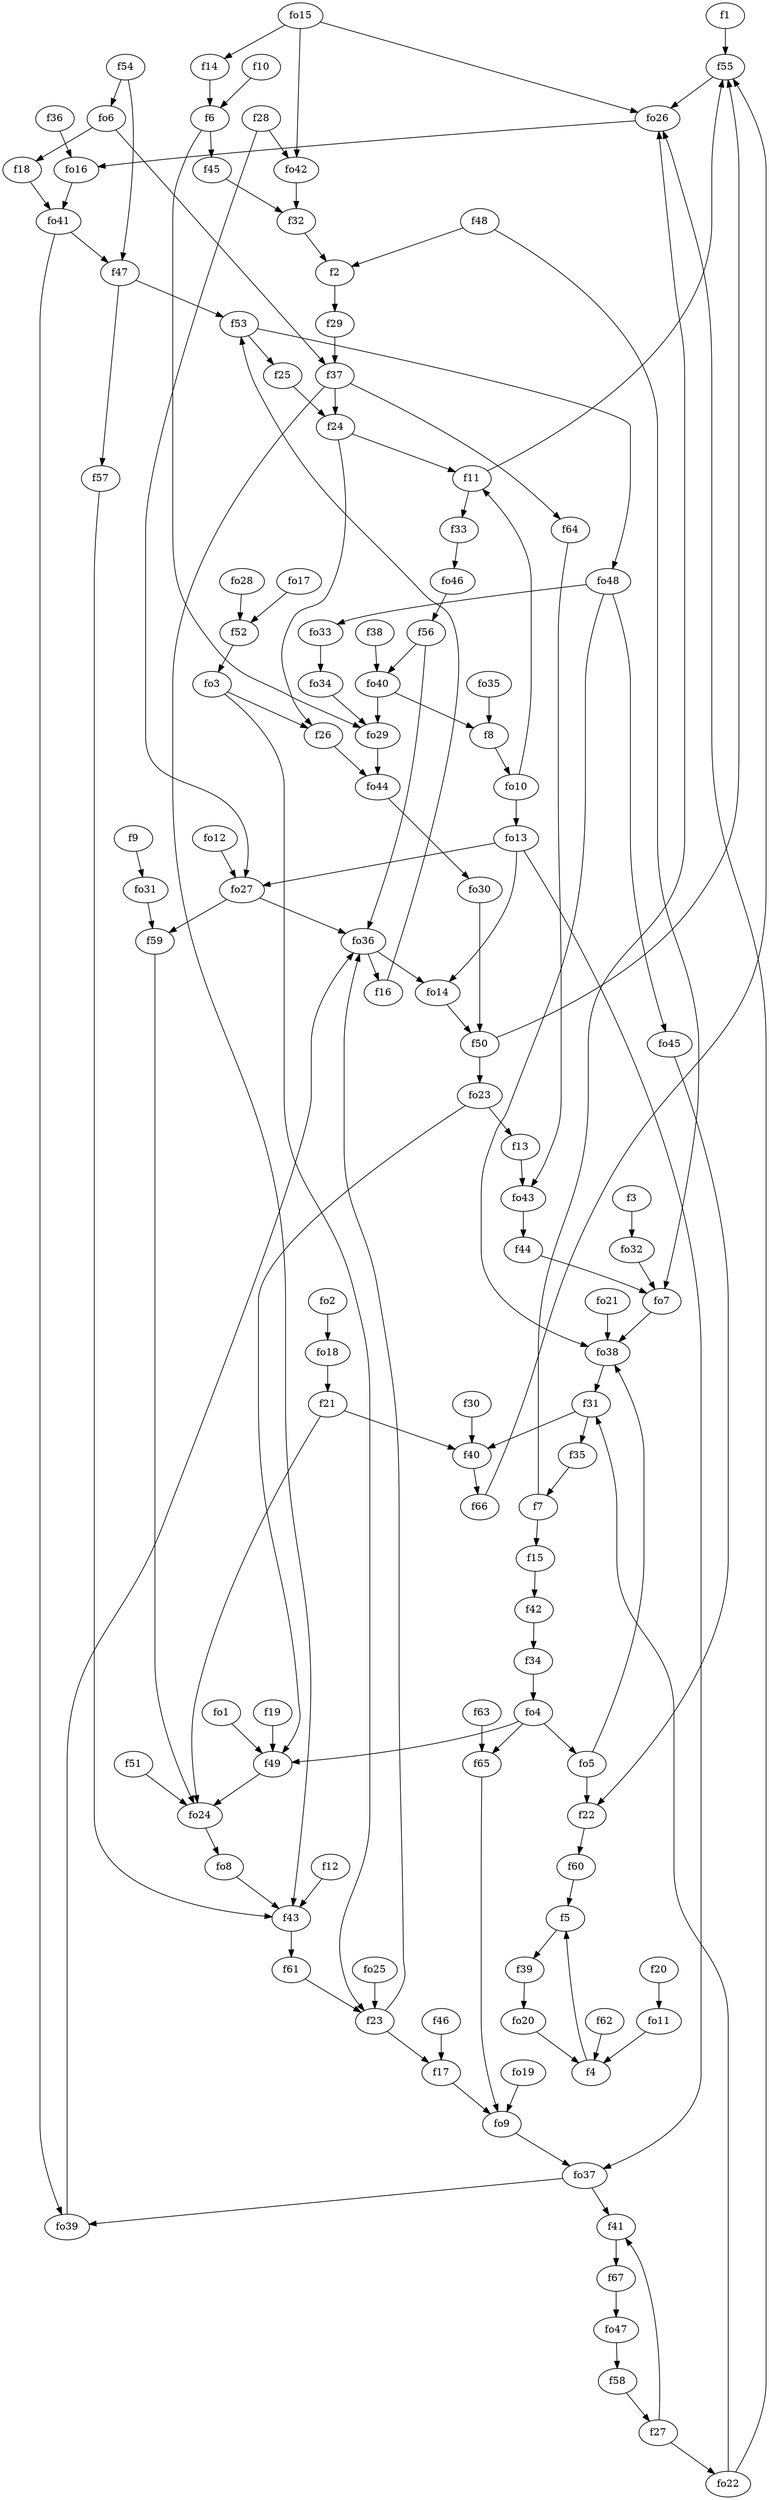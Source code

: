 strict digraph  {
f1;
f2;
f3;
f4;
f5;
f6;
f7;
f8;
f9;
f10;
f11;
f12;
f13;
f14;
f15;
f16;
f17;
f18;
f19;
f20;
f21;
f22;
f23;
f24;
f25;
f26;
f27;
f28;
f29;
f30;
f31;
f32;
f33;
f34;
f35;
f36;
f37;
f38;
f39;
f40;
f41;
f42;
f43;
f44;
f45;
f46;
f47;
f48;
f49;
f50;
f51;
f52;
f53;
f54;
f55;
f56;
f57;
f58;
f59;
f60;
f61;
f62;
f63;
f64;
f65;
f66;
f67;
fo1;
fo2;
fo3;
fo4;
fo5;
fo6;
fo7;
fo8;
fo9;
fo10;
fo11;
fo12;
fo13;
fo14;
fo15;
fo16;
fo17;
fo18;
fo19;
fo20;
fo21;
fo22;
fo23;
fo24;
fo25;
fo26;
fo27;
fo28;
fo29;
fo30;
fo31;
fo32;
fo33;
fo34;
fo35;
fo36;
fo37;
fo38;
fo39;
fo40;
fo41;
fo42;
fo43;
fo44;
fo45;
fo46;
fo47;
fo48;
f1 -> f55  [weight=2];
f2 -> f29  [weight=2];
f3 -> fo32  [weight=2];
f4 -> f5  [weight=2];
f5 -> f39  [weight=2];
f6 -> f45  [weight=2];
f6 -> fo29  [weight=2];
f7 -> f15  [weight=2];
f7 -> fo26  [weight=2];
f8 -> fo10  [weight=2];
f9 -> fo31  [weight=2];
f10 -> f6  [weight=2];
f11 -> f33  [weight=2];
f11 -> f55  [weight=2];
f12 -> f43  [weight=2];
f13 -> fo43  [weight=2];
f14 -> f6  [weight=2];
f15 -> f42  [weight=2];
f16 -> f53  [weight=2];
f17 -> fo9  [weight=2];
f18 -> fo41  [weight=2];
f19 -> f49  [weight=2];
f20 -> fo11  [weight=2];
f21 -> fo24  [weight=2];
f21 -> f40  [weight=2];
f22 -> f60  [weight=2];
f23 -> f17  [weight=2];
f23 -> fo36  [weight=2];
f24 -> f11  [weight=2];
f24 -> f26  [weight=2];
f25 -> f24  [weight=2];
f26 -> fo44  [weight=2];
f27 -> f41  [weight=2];
f27 -> fo22  [weight=2];
f28 -> fo27  [weight=2];
f28 -> fo42  [weight=2];
f29 -> f37  [weight=2];
f30 -> f40  [weight=2];
f31 -> f35  [weight=2];
f31 -> f40  [weight=2];
f32 -> f2  [weight=2];
f33 -> fo46  [weight=2];
f34 -> fo4  [weight=2];
f35 -> f7  [weight=2];
f36 -> fo16  [weight=2];
f37 -> f43  [weight=2];
f37 -> f64  [weight=2];
f37 -> f24  [weight=2];
f38 -> fo40  [weight=2];
f39 -> fo20  [weight=2];
f40 -> f66  [weight=2];
f41 -> f67  [weight=2];
f42 -> f34  [weight=2];
f43 -> f61  [weight=2];
f44 -> fo7  [weight=2];
f45 -> f32  [weight=2];
f46 -> f17  [weight=2];
f47 -> f53  [weight=2];
f47 -> f57  [weight=2];
f48 -> f2  [weight=2];
f48 -> fo7  [weight=2];
f49 -> fo24  [weight=2];
f50 -> f55  [weight=2];
f50 -> fo23  [weight=2];
f51 -> fo24  [weight=2];
f52 -> fo3  [weight=2];
f53 -> f25  [weight=2];
f53 -> fo48  [weight=2];
f54 -> f47  [weight=2];
f54 -> fo6  [weight=2];
f55 -> fo26  [weight=2];
f56 -> fo36  [weight=2];
f56 -> fo40  [weight=2];
f57 -> f43  [weight=2];
f58 -> f27  [weight=2];
f59 -> fo24  [weight=2];
f60 -> f5  [weight=2];
f61 -> f23  [weight=2];
f62 -> f4  [weight=2];
f63 -> f65  [weight=2];
f64 -> fo43  [weight=2];
f65 -> fo9  [weight=2];
f66 -> f55  [weight=2];
f67 -> fo47  [weight=2];
fo1 -> f49  [weight=2];
fo2 -> fo18  [weight=2];
fo3 -> f23  [weight=2];
fo3 -> f26  [weight=2];
fo4 -> fo5  [weight=2];
fo4 -> f65  [weight=2];
fo4 -> f49  [weight=2];
fo5 -> fo38  [weight=2];
fo5 -> f22  [weight=2];
fo6 -> f37  [weight=2];
fo6 -> f18  [weight=2];
fo7 -> fo38  [weight=2];
fo8 -> f43  [weight=2];
fo9 -> fo37  [weight=2];
fo10 -> f11  [weight=2];
fo10 -> fo13  [weight=2];
fo11 -> f4  [weight=2];
fo12 -> fo27  [weight=2];
fo13 -> fo14  [weight=2];
fo13 -> fo37  [weight=2];
fo13 -> fo27  [weight=2];
fo14 -> f50  [weight=2];
fo15 -> f14  [weight=2];
fo15 -> fo26  [weight=2];
fo15 -> fo42  [weight=2];
fo16 -> fo41  [weight=2];
fo17 -> f52  [weight=2];
fo18 -> f21  [weight=2];
fo19 -> fo9  [weight=2];
fo20 -> f4  [weight=2];
fo21 -> fo38  [weight=2];
fo22 -> fo26  [weight=2];
fo22 -> f31  [weight=2];
fo23 -> f13  [weight=2];
fo23 -> f49  [weight=2];
fo24 -> fo8  [weight=2];
fo25 -> f23  [weight=2];
fo26 -> fo16  [weight=2];
fo27 -> fo36  [weight=2];
fo27 -> f59  [weight=2];
fo28 -> f52  [weight=2];
fo29 -> fo44  [weight=2];
fo30 -> f50  [weight=2];
fo31 -> f59  [weight=2];
fo32 -> fo7  [weight=2];
fo33 -> fo34  [weight=2];
fo34 -> fo29  [weight=2];
fo35 -> f8  [weight=2];
fo36 -> fo14  [weight=2];
fo36 -> f16  [weight=2];
fo37 -> fo39  [weight=2];
fo37 -> f41  [weight=2];
fo38 -> f31  [weight=2];
fo39 -> fo36  [weight=2];
fo40 -> f8  [weight=2];
fo40 -> fo29  [weight=2];
fo41 -> fo39  [weight=2];
fo41 -> f47  [weight=2];
fo42 -> f32  [weight=2];
fo43 -> f44  [weight=2];
fo44 -> fo30  [weight=2];
fo45 -> f22  [weight=2];
fo46 -> f56  [weight=2];
fo47 -> f58  [weight=2];
fo48 -> fo33  [weight=2];
fo48 -> fo38  [weight=2];
fo48 -> fo45  [weight=2];
}
